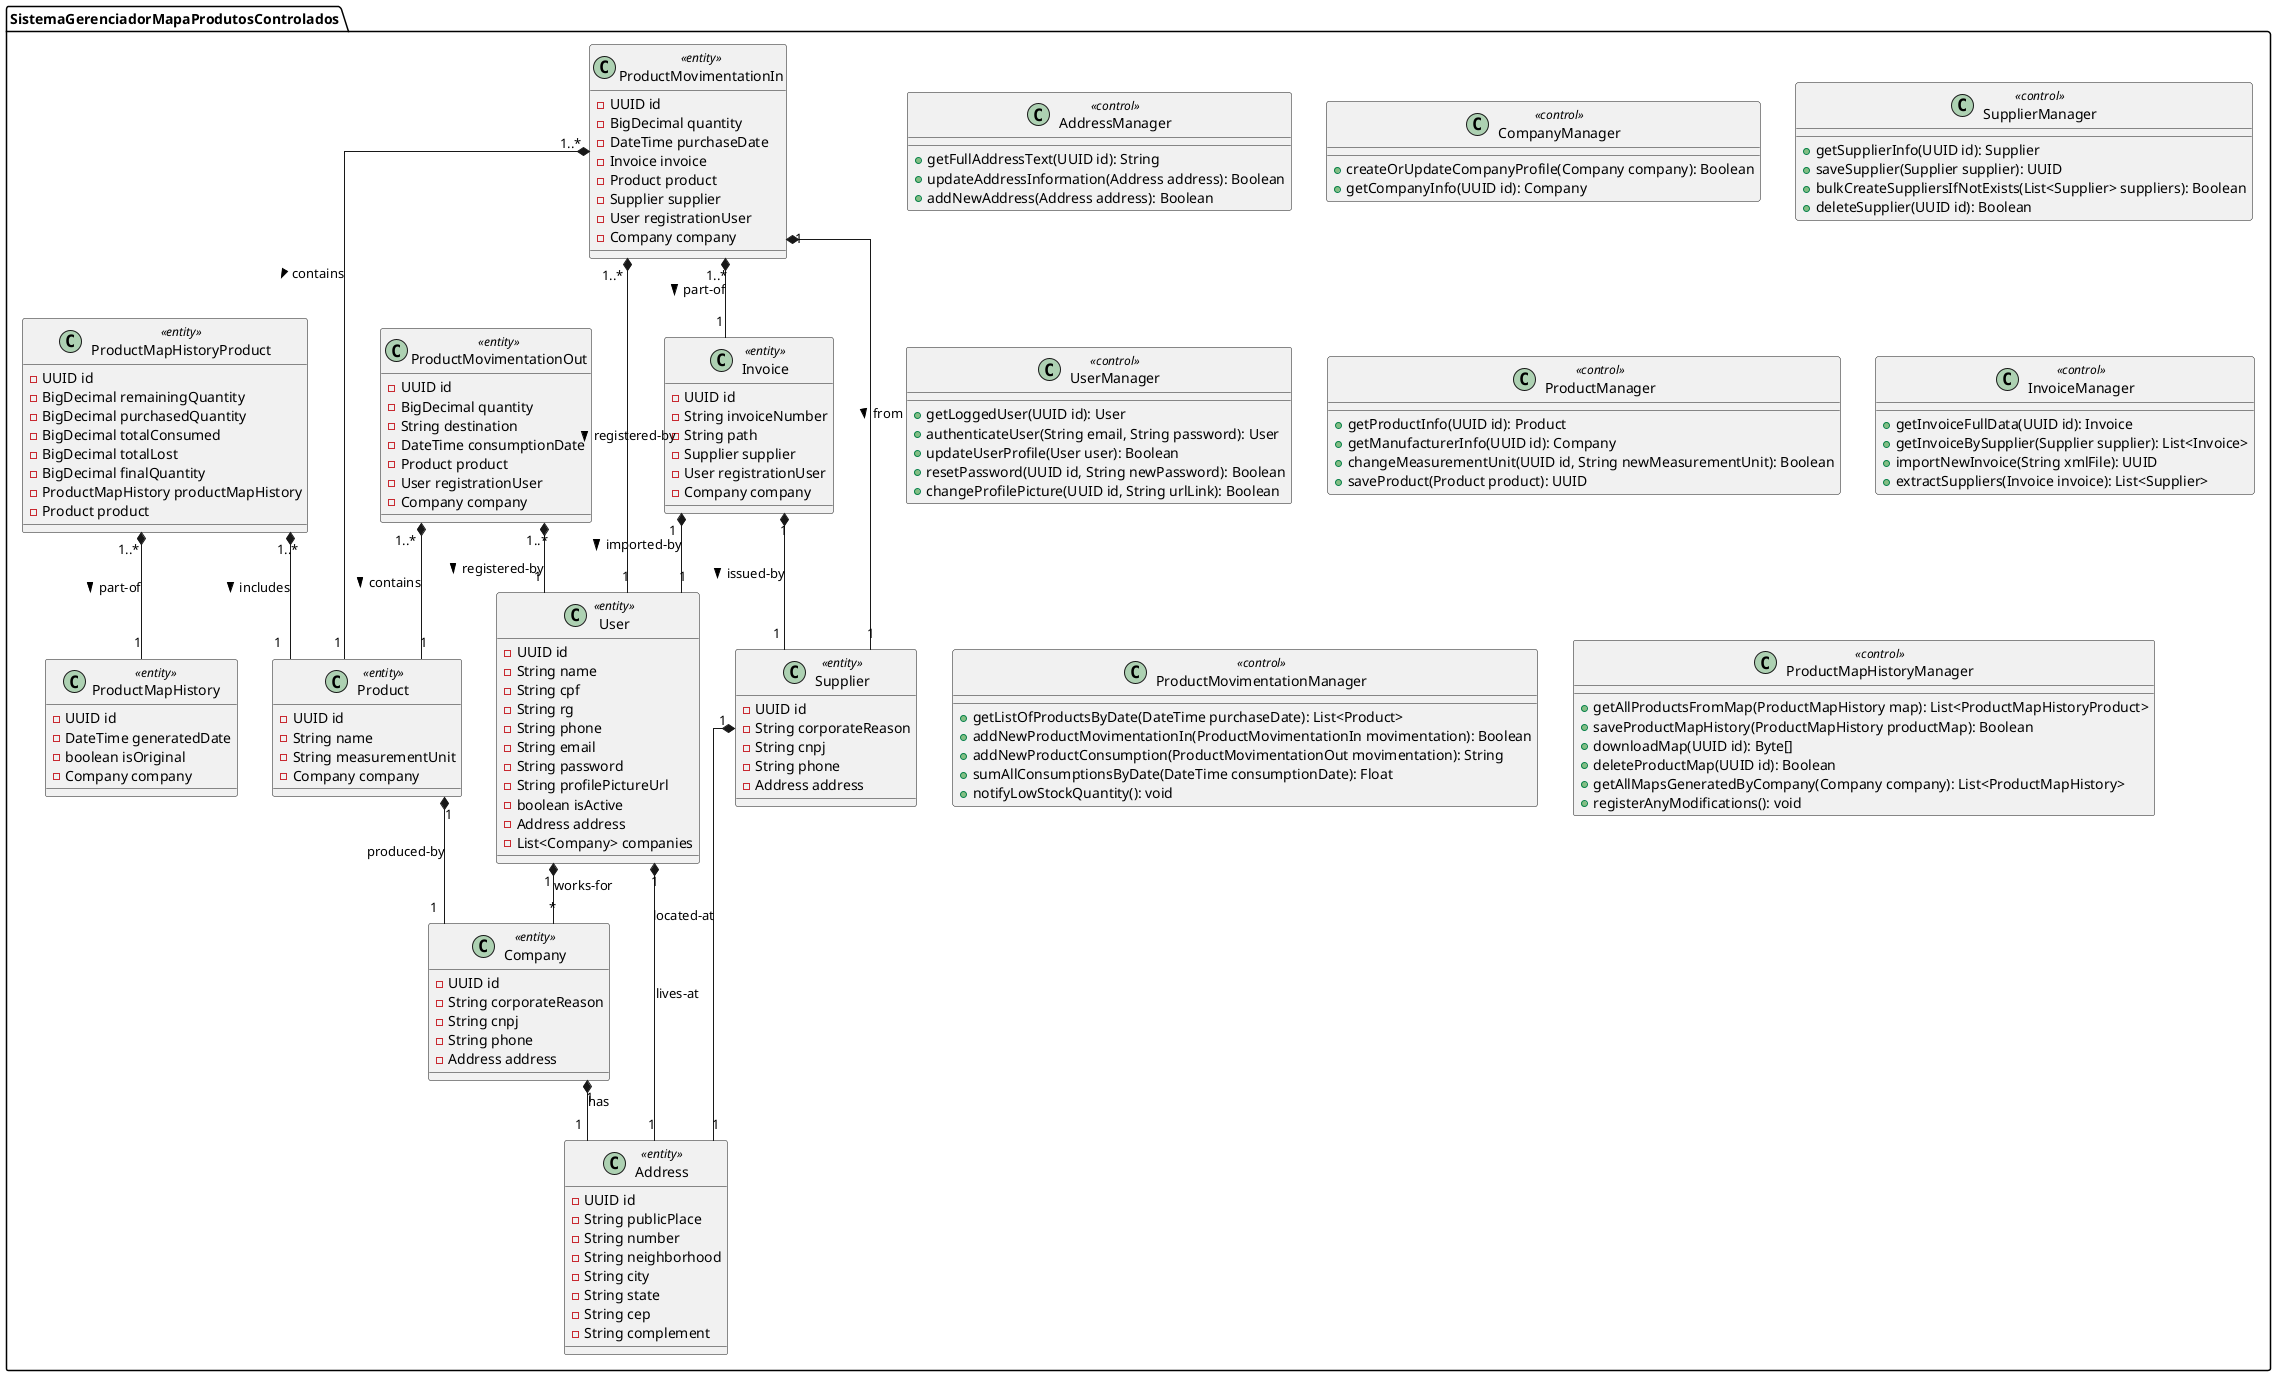 @startuml controlled_map_generator_class_diagram
skinparam linetype ortho

package SistemaGerenciadorMapaProdutosControlados {

    class Address <<entity>> {
        - UUID id
        - String publicPlace
        - String number
        - String neighborhood
        - String city
        - String state
        - String cep
        - String complement
    }

    class Company <<entity>>{
        - UUID id
        - String corporateReason
        - String cnpj
        - String phone
        - Address address
    }

    class Supplier <<entity>>{
        - UUID id
        - String corporateReason
        - String cnpj
        - String phone
        - Address address
    }

    class User <<entity>>{
        - UUID id
        - String name
        - String cpf
        - String rg
        - String phone
        - String email
        - String password
        - String profilePictureUrl
        - boolean isActive
        - Address address
        - List<Company> companies
    }

    class Product <<entity>>{
        - UUID id
        - String name
        - String measurementUnit
        - Company company
    }

    class Invoice <<entity>> {
        - UUID id
        - String invoiceNumber
        - String path
        - Supplier supplier
        - User registrationUser
        - Company company
    }

    class ProductMovimentationIn <<entity>>{
        - UUID id
        - BigDecimal quantity
        - DateTime purchaseDate
        - Invoice invoice
        - Product product
        - Supplier supplier
        - User registrationUser
        - Company company
    }

    class ProductMovimentationOut <<entity>>{
        - UUID id
        - BigDecimal quantity
        - String destination
        - DateTime consumptionDate
        - Product product
        - User registrationUser
        - Company company
    }

    class ProductMapHistoryProduct <<entity>>{
        - UUID id
        - BigDecimal remainingQuantity
        - BigDecimal purchasedQuantity
        - BigDecimal totalConsumed
        - BigDecimal totalLost
        - BigDecimal finalQuantity
        - ProductMapHistory productMapHistory
        - Product product
    }

    class ProductMapHistory <<entity>>{
        - UUID id
        - DateTime generatedDate
        - boolean isOriginal
        - Company company
    }

    class AddressManager <<control>>{
        + getFullAddressText(UUID id): String
        + updateAddressInformation(Address address): Boolean
        + addNewAddress(Address address): Boolean
    }

    class CompanyManager <<control>>{
        + createOrUpdateCompanyProfile(Company company): Boolean
        + getCompanyInfo(UUID id): Company
    }

    class SupplierManager <<control>>{
        + getSupplierInfo(UUID id): Supplier
        + saveSupplier(Supplier supplier): UUID
        + bulkCreateSuppliersIfNotExists(List<Supplier> suppliers): Boolean
        + deleteSupplier(UUID id): Boolean
    }

    class UserManager <<control>>{
        + getLoggedUser(UUID id): User
        + authenticateUser(String email, String password): User
        + updateUserProfile(User user): Boolean
        + resetPassword(UUID id, String newPassword): Boolean
        + changeProfilePicture(UUID id, String urlLink): Boolean
    }

    class ProductManager <<control>>{
        + getProductInfo(UUID id): Product
        + getManufacturerInfo(UUID id): Company
        + changeMeasurementUnit(UUID id, String newMeasurementUnit): Boolean
        + saveProduct(Product product): UUID
    }

    class InvoiceManager <<control>>{
        + getInvoiceFullData(UUID id): Invoice
        + getInvoiceBySupplier(Supplier supplier): List<Invoice>
        + importNewInvoice(String xmlFile): UUID
        + extractSuppliers(Invoice invoice): List<Supplier>
    }

    class ProductMovimentationManager <<control>>{
        + getListOfProductsByDate(DateTime purchaseDate): List<Product>
        + addNewProductMovimentationIn(ProductMovimentationIn movimentation): Boolean
        + addNewProductConsumption(ProductMovimentationOut movimentation): String
        + sumAllConsumptionsByDate(DateTime consumptionDate): Float
        + notifyLowStockQuantity(): void
    }

    class ProductMapHistoryManager <<control>>{
        + getAllProductsFromMap(ProductMapHistory map): List<ProductMapHistoryProduct>
        + saveProductMapHistory(ProductMapHistory productMap): Boolean
        + downloadMap(UUID id): Byte[]
        + deleteProductMap(UUID id): Boolean
        + getAllMapsGeneratedByCompany(Company company): List<ProductMapHistory>
        + registerAnyModifications(): void
    }

    Company "1" *-- "1" Address : has
    User "1" *-- "1" Address : lives-at
    User "1" *-- "*" Company : works-for
    Supplier "1" *-- "1" Address : located-at
    Invoice "1" *-- "1" Supplier : issued-by >
    Invoice "1" *-- "1" User : imported-by >
    ProductMovimentationIn "1..*" *-- "1" Invoice : part-of >
    ProductMovimentationIn "1..*" *-- "1" Product : contains >
    ProductMovimentationIn "1" *-- "1" Supplier : from >
    ProductMovimentationIn "1..*" *-- "1" User : registered-by >
    ProductMovimentationOut "1..*" *-- "1" Product : contains >
    ProductMovimentationOut "1..*" *-- "1" User : registered-by >
    ProductMapHistoryProduct "1..*" *-- "1" ProductMapHistory : part-of >
    ProductMapHistoryProduct "1..*" *-- "1" Product : includes >
    Product "1" *-- "1" Company : produced-by
}
@enduml
